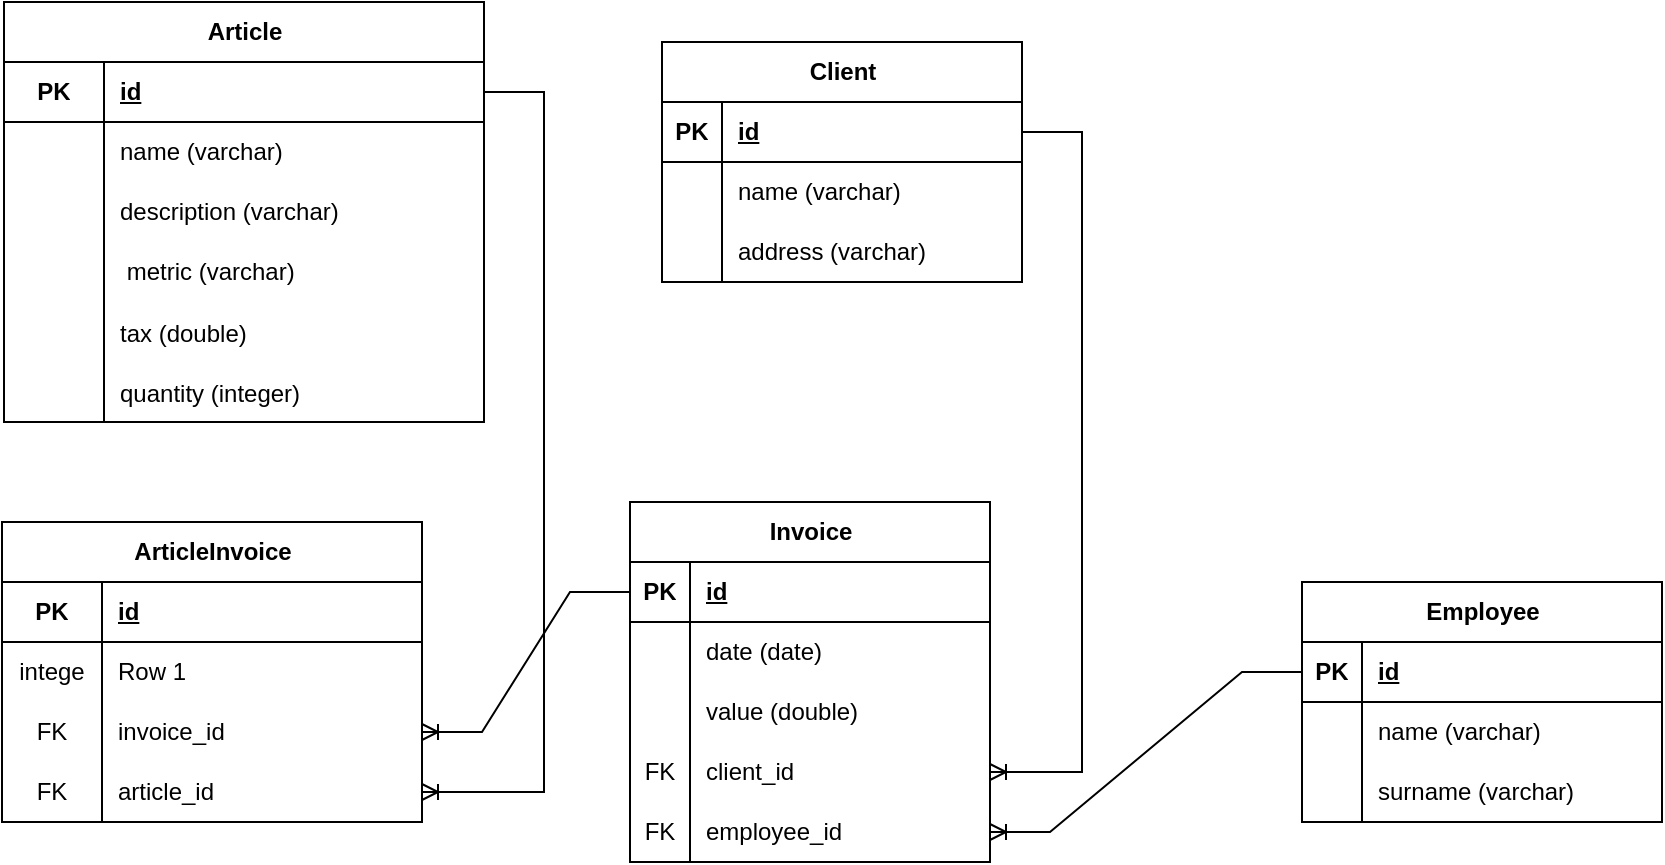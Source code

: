 <mxfile version="22.1.0" type="github">
  <diagram name="Page-1" id="VqXEa4rQDozrWuivW58N">
    <mxGraphModel dx="954" dy="552" grid="1" gridSize="10" guides="1" tooltips="1" connect="1" arrows="1" fold="1" page="1" pageScale="1" pageWidth="827" pageHeight="1169" math="0" shadow="0">
      <root>
        <mxCell id="0" />
        <mxCell id="1" parent="0" />
        <mxCell id="4bsdlgdUJcr8rvnvnwsi-15" value="Article" style="shape=table;startSize=30;container=1;collapsible=1;childLayout=tableLayout;fixedRows=1;rowLines=0;fontStyle=1;align=center;resizeLast=1;html=1;" vertex="1" parent="1">
          <mxGeometry x="11" y="100" width="240" height="210" as="geometry" />
        </mxCell>
        <mxCell id="4bsdlgdUJcr8rvnvnwsi-16" value="" style="shape=tableRow;horizontal=0;startSize=0;swimlaneHead=0;swimlaneBody=0;fillColor=none;collapsible=0;dropTarget=0;points=[[0,0.5],[1,0.5]];portConstraint=eastwest;top=0;left=0;right=0;bottom=1;" vertex="1" parent="4bsdlgdUJcr8rvnvnwsi-15">
          <mxGeometry y="30" width="240" height="30" as="geometry" />
        </mxCell>
        <mxCell id="4bsdlgdUJcr8rvnvnwsi-17" value="PK" style="shape=partialRectangle;connectable=0;fillColor=none;top=0;left=0;bottom=0;right=0;fontStyle=1;overflow=hidden;whiteSpace=wrap;html=1;" vertex="1" parent="4bsdlgdUJcr8rvnvnwsi-16">
          <mxGeometry width="50" height="30" as="geometry">
            <mxRectangle width="50" height="30" as="alternateBounds" />
          </mxGeometry>
        </mxCell>
        <mxCell id="4bsdlgdUJcr8rvnvnwsi-18" value="id" style="shape=partialRectangle;connectable=0;fillColor=none;top=0;left=0;bottom=0;right=0;align=left;spacingLeft=6;fontStyle=5;overflow=hidden;whiteSpace=wrap;html=1;" vertex="1" parent="4bsdlgdUJcr8rvnvnwsi-16">
          <mxGeometry x="50" width="190" height="30" as="geometry">
            <mxRectangle width="190" height="30" as="alternateBounds" />
          </mxGeometry>
        </mxCell>
        <mxCell id="4bsdlgdUJcr8rvnvnwsi-19" value="" style="shape=tableRow;horizontal=0;startSize=0;swimlaneHead=0;swimlaneBody=0;fillColor=none;collapsible=0;dropTarget=0;points=[[0,0.5],[1,0.5]];portConstraint=eastwest;top=0;left=0;right=0;bottom=0;" vertex="1" parent="4bsdlgdUJcr8rvnvnwsi-15">
          <mxGeometry y="60" width="240" height="30" as="geometry" />
        </mxCell>
        <mxCell id="4bsdlgdUJcr8rvnvnwsi-20" value="" style="shape=partialRectangle;connectable=0;fillColor=none;top=0;left=0;bottom=0;right=0;editable=1;overflow=hidden;whiteSpace=wrap;html=1;" vertex="1" parent="4bsdlgdUJcr8rvnvnwsi-19">
          <mxGeometry width="50" height="30" as="geometry">
            <mxRectangle width="50" height="30" as="alternateBounds" />
          </mxGeometry>
        </mxCell>
        <mxCell id="4bsdlgdUJcr8rvnvnwsi-21" value="name (varchar)" style="shape=partialRectangle;connectable=0;fillColor=none;top=0;left=0;bottom=0;right=0;align=left;spacingLeft=6;overflow=hidden;whiteSpace=wrap;html=1;" vertex="1" parent="4bsdlgdUJcr8rvnvnwsi-19">
          <mxGeometry x="50" width="190" height="30" as="geometry">
            <mxRectangle width="190" height="30" as="alternateBounds" />
          </mxGeometry>
        </mxCell>
        <mxCell id="4bsdlgdUJcr8rvnvnwsi-22" value="" style="shape=tableRow;horizontal=0;startSize=0;swimlaneHead=0;swimlaneBody=0;fillColor=none;collapsible=0;dropTarget=0;points=[[0,0.5],[1,0.5]];portConstraint=eastwest;top=0;left=0;right=0;bottom=0;" vertex="1" parent="4bsdlgdUJcr8rvnvnwsi-15">
          <mxGeometry y="90" width="240" height="30" as="geometry" />
        </mxCell>
        <mxCell id="4bsdlgdUJcr8rvnvnwsi-23" value="" style="shape=partialRectangle;connectable=0;fillColor=none;top=0;left=0;bottom=0;right=0;editable=1;overflow=hidden;whiteSpace=wrap;html=1;" vertex="1" parent="4bsdlgdUJcr8rvnvnwsi-22">
          <mxGeometry width="50" height="30" as="geometry">
            <mxRectangle width="50" height="30" as="alternateBounds" />
          </mxGeometry>
        </mxCell>
        <mxCell id="4bsdlgdUJcr8rvnvnwsi-24" value="description (varchar)" style="shape=partialRectangle;connectable=0;fillColor=none;top=0;left=0;bottom=0;right=0;align=left;spacingLeft=6;overflow=hidden;whiteSpace=wrap;html=1;" vertex="1" parent="4bsdlgdUJcr8rvnvnwsi-22">
          <mxGeometry x="50" width="190" height="30" as="geometry">
            <mxRectangle width="190" height="30" as="alternateBounds" />
          </mxGeometry>
        </mxCell>
        <mxCell id="4bsdlgdUJcr8rvnvnwsi-25" value="" style="shape=tableRow;horizontal=0;startSize=0;swimlaneHead=0;swimlaneBody=0;fillColor=none;collapsible=0;dropTarget=0;points=[[0,0.5],[1,0.5]];portConstraint=eastwest;top=0;left=0;right=0;bottom=0;" vertex="1" parent="4bsdlgdUJcr8rvnvnwsi-15">
          <mxGeometry y="120" width="240" height="30" as="geometry" />
        </mxCell>
        <mxCell id="4bsdlgdUJcr8rvnvnwsi-26" value="" style="shape=partialRectangle;connectable=0;fillColor=none;top=0;left=0;bottom=0;right=0;editable=1;overflow=hidden;whiteSpace=wrap;html=1;" vertex="1" parent="4bsdlgdUJcr8rvnvnwsi-25">
          <mxGeometry width="50" height="30" as="geometry">
            <mxRectangle width="50" height="30" as="alternateBounds" />
          </mxGeometry>
        </mxCell>
        <mxCell id="4bsdlgdUJcr8rvnvnwsi-27" value="&amp;nbsp;metric (varchar)" style="shape=partialRectangle;connectable=0;fillColor=none;top=0;left=0;bottom=0;right=0;align=left;spacingLeft=6;overflow=hidden;whiteSpace=wrap;html=1;" vertex="1" parent="4bsdlgdUJcr8rvnvnwsi-25">
          <mxGeometry x="50" width="190" height="30" as="geometry">
            <mxRectangle width="190" height="30" as="alternateBounds" />
          </mxGeometry>
        </mxCell>
        <mxCell id="4bsdlgdUJcr8rvnvnwsi-76" value="" style="shape=tableRow;horizontal=0;startSize=0;swimlaneHead=0;swimlaneBody=0;fillColor=none;collapsible=0;dropTarget=0;points=[[0,0.5],[1,0.5]];portConstraint=eastwest;top=0;left=0;right=0;bottom=0;" vertex="1" parent="4bsdlgdUJcr8rvnvnwsi-15">
          <mxGeometry y="150" width="240" height="30" as="geometry" />
        </mxCell>
        <mxCell id="4bsdlgdUJcr8rvnvnwsi-77" value="" style="shape=partialRectangle;connectable=0;fillColor=none;top=0;left=0;bottom=0;right=0;editable=1;overflow=hidden;" vertex="1" parent="4bsdlgdUJcr8rvnvnwsi-76">
          <mxGeometry width="50" height="30" as="geometry">
            <mxRectangle width="50" height="30" as="alternateBounds" />
          </mxGeometry>
        </mxCell>
        <mxCell id="4bsdlgdUJcr8rvnvnwsi-78" value="tax (double)" style="shape=partialRectangle;connectable=0;fillColor=none;top=0;left=0;bottom=0;right=0;align=left;spacingLeft=6;overflow=hidden;" vertex="1" parent="4bsdlgdUJcr8rvnvnwsi-76">
          <mxGeometry x="50" width="190" height="30" as="geometry">
            <mxRectangle width="190" height="30" as="alternateBounds" />
          </mxGeometry>
        </mxCell>
        <mxCell id="4bsdlgdUJcr8rvnvnwsi-80" value="" style="shape=tableRow;horizontal=0;startSize=0;swimlaneHead=0;swimlaneBody=0;fillColor=none;collapsible=0;dropTarget=0;points=[[0,0.5],[1,0.5]];portConstraint=eastwest;top=0;left=0;right=0;bottom=0;" vertex="1" parent="4bsdlgdUJcr8rvnvnwsi-15">
          <mxGeometry y="180" width="240" height="30" as="geometry" />
        </mxCell>
        <mxCell id="4bsdlgdUJcr8rvnvnwsi-81" value="" style="shape=partialRectangle;connectable=0;fillColor=none;top=0;left=0;bottom=0;right=0;editable=1;overflow=hidden;" vertex="1" parent="4bsdlgdUJcr8rvnvnwsi-80">
          <mxGeometry width="50" height="30" as="geometry">
            <mxRectangle width="50" height="30" as="alternateBounds" />
          </mxGeometry>
        </mxCell>
        <mxCell id="4bsdlgdUJcr8rvnvnwsi-82" value="quantity (integer)" style="shape=partialRectangle;connectable=0;fillColor=none;top=0;left=0;bottom=0;right=0;align=left;spacingLeft=6;overflow=hidden;" vertex="1" parent="4bsdlgdUJcr8rvnvnwsi-80">
          <mxGeometry x="50" width="190" height="30" as="geometry">
            <mxRectangle width="190" height="30" as="alternateBounds" />
          </mxGeometry>
        </mxCell>
        <mxCell id="4bsdlgdUJcr8rvnvnwsi-32" value="Invoice" style="shape=table;startSize=30;container=1;collapsible=1;childLayout=tableLayout;fixedRows=1;rowLines=0;fontStyle=1;align=center;resizeLast=1;html=1;" vertex="1" parent="1">
          <mxGeometry x="324" y="350" width="180" height="180" as="geometry" />
        </mxCell>
        <mxCell id="4bsdlgdUJcr8rvnvnwsi-33" value="" style="shape=tableRow;horizontal=0;startSize=0;swimlaneHead=0;swimlaneBody=0;fillColor=none;collapsible=0;dropTarget=0;points=[[0,0.5],[1,0.5]];portConstraint=eastwest;top=0;left=0;right=0;bottom=1;" vertex="1" parent="4bsdlgdUJcr8rvnvnwsi-32">
          <mxGeometry y="30" width="180" height="30" as="geometry" />
        </mxCell>
        <mxCell id="4bsdlgdUJcr8rvnvnwsi-34" value="PK" style="shape=partialRectangle;connectable=0;fillColor=none;top=0;left=0;bottom=0;right=0;fontStyle=1;overflow=hidden;whiteSpace=wrap;html=1;" vertex="1" parent="4bsdlgdUJcr8rvnvnwsi-33">
          <mxGeometry width="30" height="30" as="geometry">
            <mxRectangle width="30" height="30" as="alternateBounds" />
          </mxGeometry>
        </mxCell>
        <mxCell id="4bsdlgdUJcr8rvnvnwsi-35" value="id" style="shape=partialRectangle;connectable=0;fillColor=none;top=0;left=0;bottom=0;right=0;align=left;spacingLeft=6;fontStyle=5;overflow=hidden;whiteSpace=wrap;html=1;" vertex="1" parent="4bsdlgdUJcr8rvnvnwsi-33">
          <mxGeometry x="30" width="150" height="30" as="geometry">
            <mxRectangle width="150" height="30" as="alternateBounds" />
          </mxGeometry>
        </mxCell>
        <mxCell id="4bsdlgdUJcr8rvnvnwsi-36" value="" style="shape=tableRow;horizontal=0;startSize=0;swimlaneHead=0;swimlaneBody=0;fillColor=none;collapsible=0;dropTarget=0;points=[[0,0.5],[1,0.5]];portConstraint=eastwest;top=0;left=0;right=0;bottom=0;" vertex="1" parent="4bsdlgdUJcr8rvnvnwsi-32">
          <mxGeometry y="60" width="180" height="30" as="geometry" />
        </mxCell>
        <mxCell id="4bsdlgdUJcr8rvnvnwsi-37" value="" style="shape=partialRectangle;connectable=0;fillColor=none;top=0;left=0;bottom=0;right=0;editable=1;overflow=hidden;whiteSpace=wrap;html=1;" vertex="1" parent="4bsdlgdUJcr8rvnvnwsi-36">
          <mxGeometry width="30" height="30" as="geometry">
            <mxRectangle width="30" height="30" as="alternateBounds" />
          </mxGeometry>
        </mxCell>
        <mxCell id="4bsdlgdUJcr8rvnvnwsi-38" value="date (date)" style="shape=partialRectangle;connectable=0;fillColor=none;top=0;left=0;bottom=0;right=0;align=left;spacingLeft=6;overflow=hidden;whiteSpace=wrap;html=1;" vertex="1" parent="4bsdlgdUJcr8rvnvnwsi-36">
          <mxGeometry x="30" width="150" height="30" as="geometry">
            <mxRectangle width="150" height="30" as="alternateBounds" />
          </mxGeometry>
        </mxCell>
        <mxCell id="4bsdlgdUJcr8rvnvnwsi-39" value="" style="shape=tableRow;horizontal=0;startSize=0;swimlaneHead=0;swimlaneBody=0;fillColor=none;collapsible=0;dropTarget=0;points=[[0,0.5],[1,0.5]];portConstraint=eastwest;top=0;left=0;right=0;bottom=0;" vertex="1" parent="4bsdlgdUJcr8rvnvnwsi-32">
          <mxGeometry y="90" width="180" height="30" as="geometry" />
        </mxCell>
        <mxCell id="4bsdlgdUJcr8rvnvnwsi-40" value="" style="shape=partialRectangle;connectable=0;fillColor=none;top=0;left=0;bottom=0;right=0;editable=1;overflow=hidden;whiteSpace=wrap;html=1;" vertex="1" parent="4bsdlgdUJcr8rvnvnwsi-39">
          <mxGeometry width="30" height="30" as="geometry">
            <mxRectangle width="30" height="30" as="alternateBounds" />
          </mxGeometry>
        </mxCell>
        <mxCell id="4bsdlgdUJcr8rvnvnwsi-41" value="value (double)" style="shape=partialRectangle;connectable=0;fillColor=none;top=0;left=0;bottom=0;right=0;align=left;spacingLeft=6;overflow=hidden;whiteSpace=wrap;html=1;" vertex="1" parent="4bsdlgdUJcr8rvnvnwsi-39">
          <mxGeometry x="30" width="150" height="30" as="geometry">
            <mxRectangle width="150" height="30" as="alternateBounds" />
          </mxGeometry>
        </mxCell>
        <mxCell id="4bsdlgdUJcr8rvnvnwsi-91" value="" style="shape=tableRow;horizontal=0;startSize=0;swimlaneHead=0;swimlaneBody=0;fillColor=none;collapsible=0;dropTarget=0;points=[[0,0.5],[1,0.5]];portConstraint=eastwest;top=0;left=0;right=0;bottom=0;" vertex="1" parent="4bsdlgdUJcr8rvnvnwsi-32">
          <mxGeometry y="120" width="180" height="30" as="geometry" />
        </mxCell>
        <mxCell id="4bsdlgdUJcr8rvnvnwsi-92" value="FK" style="shape=partialRectangle;connectable=0;fillColor=none;top=0;left=0;bottom=0;right=0;fontStyle=0;overflow=hidden;whiteSpace=wrap;html=1;" vertex="1" parent="4bsdlgdUJcr8rvnvnwsi-91">
          <mxGeometry width="30" height="30" as="geometry">
            <mxRectangle width="30" height="30" as="alternateBounds" />
          </mxGeometry>
        </mxCell>
        <mxCell id="4bsdlgdUJcr8rvnvnwsi-93" value="client_id" style="shape=partialRectangle;connectable=0;fillColor=none;top=0;left=0;bottom=0;right=0;align=left;spacingLeft=6;fontStyle=0;overflow=hidden;whiteSpace=wrap;html=1;" vertex="1" parent="4bsdlgdUJcr8rvnvnwsi-91">
          <mxGeometry x="30" width="150" height="30" as="geometry">
            <mxRectangle width="150" height="30" as="alternateBounds" />
          </mxGeometry>
        </mxCell>
        <mxCell id="4bsdlgdUJcr8rvnvnwsi-94" value="" style="shape=tableRow;horizontal=0;startSize=0;swimlaneHead=0;swimlaneBody=0;fillColor=none;collapsible=0;dropTarget=0;points=[[0,0.5],[1,0.5]];portConstraint=eastwest;top=0;left=0;right=0;bottom=0;" vertex="1" parent="4bsdlgdUJcr8rvnvnwsi-32">
          <mxGeometry y="150" width="180" height="30" as="geometry" />
        </mxCell>
        <mxCell id="4bsdlgdUJcr8rvnvnwsi-95" value="FK" style="shape=partialRectangle;connectable=0;fillColor=none;top=0;left=0;bottom=0;right=0;fontStyle=0;overflow=hidden;whiteSpace=wrap;html=1;" vertex="1" parent="4bsdlgdUJcr8rvnvnwsi-94">
          <mxGeometry width="30" height="30" as="geometry">
            <mxRectangle width="30" height="30" as="alternateBounds" />
          </mxGeometry>
        </mxCell>
        <mxCell id="4bsdlgdUJcr8rvnvnwsi-96" value="employee_id" style="shape=partialRectangle;connectable=0;fillColor=none;top=0;left=0;bottom=0;right=0;align=left;spacingLeft=6;fontStyle=0;overflow=hidden;whiteSpace=wrap;html=1;" vertex="1" parent="4bsdlgdUJcr8rvnvnwsi-94">
          <mxGeometry x="30" width="150" height="30" as="geometry">
            <mxRectangle width="150" height="30" as="alternateBounds" />
          </mxGeometry>
        </mxCell>
        <mxCell id="4bsdlgdUJcr8rvnvnwsi-45" value="Client" style="shape=table;startSize=30;container=1;collapsible=1;childLayout=tableLayout;fixedRows=1;rowLines=0;fontStyle=1;align=center;resizeLast=1;html=1;" vertex="1" parent="1">
          <mxGeometry x="340" y="120" width="180" height="120" as="geometry" />
        </mxCell>
        <mxCell id="4bsdlgdUJcr8rvnvnwsi-46" value="" style="shape=tableRow;horizontal=0;startSize=0;swimlaneHead=0;swimlaneBody=0;fillColor=none;collapsible=0;dropTarget=0;points=[[0,0.5],[1,0.5]];portConstraint=eastwest;top=0;left=0;right=0;bottom=1;" vertex="1" parent="4bsdlgdUJcr8rvnvnwsi-45">
          <mxGeometry y="30" width="180" height="30" as="geometry" />
        </mxCell>
        <mxCell id="4bsdlgdUJcr8rvnvnwsi-47" value="PK" style="shape=partialRectangle;connectable=0;fillColor=none;top=0;left=0;bottom=0;right=0;fontStyle=1;overflow=hidden;whiteSpace=wrap;html=1;" vertex="1" parent="4bsdlgdUJcr8rvnvnwsi-46">
          <mxGeometry width="30" height="30" as="geometry">
            <mxRectangle width="30" height="30" as="alternateBounds" />
          </mxGeometry>
        </mxCell>
        <mxCell id="4bsdlgdUJcr8rvnvnwsi-48" value="id" style="shape=partialRectangle;connectable=0;fillColor=none;top=0;left=0;bottom=0;right=0;align=left;spacingLeft=6;fontStyle=5;overflow=hidden;whiteSpace=wrap;html=1;" vertex="1" parent="4bsdlgdUJcr8rvnvnwsi-46">
          <mxGeometry x="30" width="150" height="30" as="geometry">
            <mxRectangle width="150" height="30" as="alternateBounds" />
          </mxGeometry>
        </mxCell>
        <mxCell id="4bsdlgdUJcr8rvnvnwsi-49" value="" style="shape=tableRow;horizontal=0;startSize=0;swimlaneHead=0;swimlaneBody=0;fillColor=none;collapsible=0;dropTarget=0;points=[[0,0.5],[1,0.5]];portConstraint=eastwest;top=0;left=0;right=0;bottom=0;" vertex="1" parent="4bsdlgdUJcr8rvnvnwsi-45">
          <mxGeometry y="60" width="180" height="30" as="geometry" />
        </mxCell>
        <mxCell id="4bsdlgdUJcr8rvnvnwsi-50" value="" style="shape=partialRectangle;connectable=0;fillColor=none;top=0;left=0;bottom=0;right=0;editable=1;overflow=hidden;whiteSpace=wrap;html=1;" vertex="1" parent="4bsdlgdUJcr8rvnvnwsi-49">
          <mxGeometry width="30" height="30" as="geometry">
            <mxRectangle width="30" height="30" as="alternateBounds" />
          </mxGeometry>
        </mxCell>
        <mxCell id="4bsdlgdUJcr8rvnvnwsi-51" value="name (varchar)" style="shape=partialRectangle;connectable=0;fillColor=none;top=0;left=0;bottom=0;right=0;align=left;spacingLeft=6;overflow=hidden;whiteSpace=wrap;html=1;" vertex="1" parent="4bsdlgdUJcr8rvnvnwsi-49">
          <mxGeometry x="30" width="150" height="30" as="geometry">
            <mxRectangle width="150" height="30" as="alternateBounds" />
          </mxGeometry>
        </mxCell>
        <mxCell id="4bsdlgdUJcr8rvnvnwsi-52" value="" style="shape=tableRow;horizontal=0;startSize=0;swimlaneHead=0;swimlaneBody=0;fillColor=none;collapsible=0;dropTarget=0;points=[[0,0.5],[1,0.5]];portConstraint=eastwest;top=0;left=0;right=0;bottom=0;" vertex="1" parent="4bsdlgdUJcr8rvnvnwsi-45">
          <mxGeometry y="90" width="180" height="30" as="geometry" />
        </mxCell>
        <mxCell id="4bsdlgdUJcr8rvnvnwsi-53" value="" style="shape=partialRectangle;connectable=0;fillColor=none;top=0;left=0;bottom=0;right=0;editable=1;overflow=hidden;whiteSpace=wrap;html=1;" vertex="1" parent="4bsdlgdUJcr8rvnvnwsi-52">
          <mxGeometry width="30" height="30" as="geometry">
            <mxRectangle width="30" height="30" as="alternateBounds" />
          </mxGeometry>
        </mxCell>
        <mxCell id="4bsdlgdUJcr8rvnvnwsi-54" value="address (varchar)" style="shape=partialRectangle;connectable=0;fillColor=none;top=0;left=0;bottom=0;right=0;align=left;spacingLeft=6;overflow=hidden;whiteSpace=wrap;html=1;" vertex="1" parent="4bsdlgdUJcr8rvnvnwsi-52">
          <mxGeometry x="30" width="150" height="30" as="geometry">
            <mxRectangle width="150" height="30" as="alternateBounds" />
          </mxGeometry>
        </mxCell>
        <mxCell id="4bsdlgdUJcr8rvnvnwsi-58" value="ArticleInvoice" style="shape=table;startSize=30;container=1;collapsible=1;childLayout=tableLayout;fixedRows=1;rowLines=0;fontStyle=1;align=center;resizeLast=1;html=1;" vertex="1" parent="1">
          <mxGeometry x="10" y="360" width="210" height="150" as="geometry" />
        </mxCell>
        <mxCell id="4bsdlgdUJcr8rvnvnwsi-59" value="" style="shape=tableRow;horizontal=0;startSize=0;swimlaneHead=0;swimlaneBody=0;fillColor=none;collapsible=0;dropTarget=0;points=[[0,0.5],[1,0.5]];portConstraint=eastwest;top=0;left=0;right=0;bottom=1;" vertex="1" parent="4bsdlgdUJcr8rvnvnwsi-58">
          <mxGeometry y="30" width="210" height="30" as="geometry" />
        </mxCell>
        <mxCell id="4bsdlgdUJcr8rvnvnwsi-60" value="PK" style="shape=partialRectangle;connectable=0;fillColor=none;top=0;left=0;bottom=0;right=0;fontStyle=1;overflow=hidden;whiteSpace=wrap;html=1;" vertex="1" parent="4bsdlgdUJcr8rvnvnwsi-59">
          <mxGeometry width="50" height="30" as="geometry">
            <mxRectangle width="50" height="30" as="alternateBounds" />
          </mxGeometry>
        </mxCell>
        <mxCell id="4bsdlgdUJcr8rvnvnwsi-61" value="id" style="shape=partialRectangle;connectable=0;fillColor=none;top=0;left=0;bottom=0;right=0;align=left;spacingLeft=6;fontStyle=5;overflow=hidden;whiteSpace=wrap;html=1;" vertex="1" parent="4bsdlgdUJcr8rvnvnwsi-59">
          <mxGeometry x="50" width="160" height="30" as="geometry">
            <mxRectangle width="160" height="30" as="alternateBounds" />
          </mxGeometry>
        </mxCell>
        <mxCell id="4bsdlgdUJcr8rvnvnwsi-62" value="" style="shape=tableRow;horizontal=0;startSize=0;swimlaneHead=0;swimlaneBody=0;fillColor=none;collapsible=0;dropTarget=0;points=[[0,0.5],[1,0.5]];portConstraint=eastwest;top=0;left=0;right=0;bottom=0;" vertex="1" parent="4bsdlgdUJcr8rvnvnwsi-58">
          <mxGeometry y="60" width="210" height="30" as="geometry" />
        </mxCell>
        <mxCell id="4bsdlgdUJcr8rvnvnwsi-63" value="intege" style="shape=partialRectangle;connectable=0;fillColor=none;top=0;left=0;bottom=0;right=0;editable=1;overflow=hidden;whiteSpace=wrap;html=1;" vertex="1" parent="4bsdlgdUJcr8rvnvnwsi-62">
          <mxGeometry width="50" height="30" as="geometry">
            <mxRectangle width="50" height="30" as="alternateBounds" />
          </mxGeometry>
        </mxCell>
        <mxCell id="4bsdlgdUJcr8rvnvnwsi-64" value="Row 1" style="shape=partialRectangle;connectable=0;fillColor=none;top=0;left=0;bottom=0;right=0;align=left;spacingLeft=6;overflow=hidden;whiteSpace=wrap;html=1;" vertex="1" parent="4bsdlgdUJcr8rvnvnwsi-62">
          <mxGeometry x="50" width="160" height="30" as="geometry">
            <mxRectangle width="160" height="30" as="alternateBounds" />
          </mxGeometry>
        </mxCell>
        <mxCell id="4bsdlgdUJcr8rvnvnwsi-84" value="" style="shape=tableRow;horizontal=0;startSize=0;swimlaneHead=0;swimlaneBody=0;fillColor=none;collapsible=0;dropTarget=0;points=[[0,0.5],[1,0.5]];portConstraint=eastwest;top=0;left=0;right=0;bottom=0;" vertex="1" parent="4bsdlgdUJcr8rvnvnwsi-58">
          <mxGeometry y="90" width="210" height="30" as="geometry" />
        </mxCell>
        <mxCell id="4bsdlgdUJcr8rvnvnwsi-85" value="FK" style="shape=partialRectangle;connectable=0;fillColor=none;top=0;left=0;bottom=0;right=0;fontStyle=0;overflow=hidden;whiteSpace=wrap;html=1;" vertex="1" parent="4bsdlgdUJcr8rvnvnwsi-84">
          <mxGeometry width="50" height="30" as="geometry">
            <mxRectangle width="50" height="30" as="alternateBounds" />
          </mxGeometry>
        </mxCell>
        <mxCell id="4bsdlgdUJcr8rvnvnwsi-86" value="invoice_id" style="shape=partialRectangle;connectable=0;fillColor=none;top=0;left=0;bottom=0;right=0;align=left;spacingLeft=6;fontStyle=0;overflow=hidden;whiteSpace=wrap;html=1;" vertex="1" parent="4bsdlgdUJcr8rvnvnwsi-84">
          <mxGeometry x="50" width="160" height="30" as="geometry">
            <mxRectangle width="160" height="30" as="alternateBounds" />
          </mxGeometry>
        </mxCell>
        <mxCell id="4bsdlgdUJcr8rvnvnwsi-72" value="" style="shape=tableRow;horizontal=0;startSize=0;swimlaneHead=0;swimlaneBody=0;fillColor=none;collapsible=0;dropTarget=0;points=[[0,0.5],[1,0.5]];portConstraint=eastwest;top=0;left=0;right=0;bottom=0;" vertex="1" parent="4bsdlgdUJcr8rvnvnwsi-58">
          <mxGeometry y="120" width="210" height="30" as="geometry" />
        </mxCell>
        <mxCell id="4bsdlgdUJcr8rvnvnwsi-73" value="FK" style="shape=partialRectangle;connectable=0;fillColor=none;top=0;left=0;bottom=0;right=0;fontStyle=0;overflow=hidden;whiteSpace=wrap;html=1;" vertex="1" parent="4bsdlgdUJcr8rvnvnwsi-72">
          <mxGeometry width="50" height="30" as="geometry">
            <mxRectangle width="50" height="30" as="alternateBounds" />
          </mxGeometry>
        </mxCell>
        <mxCell id="4bsdlgdUJcr8rvnvnwsi-74" value="article_id" style="shape=partialRectangle;connectable=0;fillColor=none;top=0;left=0;bottom=0;right=0;align=left;spacingLeft=6;fontStyle=0;overflow=hidden;whiteSpace=wrap;html=1;" vertex="1" parent="4bsdlgdUJcr8rvnvnwsi-72">
          <mxGeometry x="50" width="160" height="30" as="geometry">
            <mxRectangle width="160" height="30" as="alternateBounds" />
          </mxGeometry>
        </mxCell>
        <mxCell id="4bsdlgdUJcr8rvnvnwsi-89" value="" style="edgeStyle=entityRelationEdgeStyle;fontSize=12;html=1;endArrow=ERoneToMany;rounded=0;" edge="1" parent="1" source="4bsdlgdUJcr8rvnvnwsi-33" target="4bsdlgdUJcr8rvnvnwsi-84">
          <mxGeometry width="100" height="100" relative="1" as="geometry">
            <mxPoint x="360" y="400" as="sourcePoint" />
            <mxPoint x="460" y="300" as="targetPoint" />
          </mxGeometry>
        </mxCell>
        <mxCell id="4bsdlgdUJcr8rvnvnwsi-90" value="" style="edgeStyle=entityRelationEdgeStyle;fontSize=12;html=1;endArrow=ERoneToMany;rounded=0;" edge="1" parent="1" source="4bsdlgdUJcr8rvnvnwsi-16" target="4bsdlgdUJcr8rvnvnwsi-72">
          <mxGeometry width="100" height="100" relative="1" as="geometry">
            <mxPoint x="260" y="180" as="sourcePoint" />
            <mxPoint x="460" y="300" as="targetPoint" />
          </mxGeometry>
        </mxCell>
        <mxCell id="4bsdlgdUJcr8rvnvnwsi-97" value="" style="edgeStyle=entityRelationEdgeStyle;fontSize=12;html=1;endArrow=ERoneToMany;rounded=0;" edge="1" parent="1" source="4bsdlgdUJcr8rvnvnwsi-46" target="4bsdlgdUJcr8rvnvnwsi-91">
          <mxGeometry width="100" height="100" relative="1" as="geometry">
            <mxPoint x="530" y="380" as="sourcePoint" />
            <mxPoint x="630" y="280" as="targetPoint" />
          </mxGeometry>
        </mxCell>
        <mxCell id="4bsdlgdUJcr8rvnvnwsi-101" value="Employee" style="shape=table;startSize=30;container=1;collapsible=1;childLayout=tableLayout;fixedRows=1;rowLines=0;fontStyle=1;align=center;resizeLast=1;html=1;" vertex="1" parent="1">
          <mxGeometry x="660" y="390" width="180" height="120" as="geometry" />
        </mxCell>
        <mxCell id="4bsdlgdUJcr8rvnvnwsi-102" value="" style="shape=tableRow;horizontal=0;startSize=0;swimlaneHead=0;swimlaneBody=0;fillColor=none;collapsible=0;dropTarget=0;points=[[0,0.5],[1,0.5]];portConstraint=eastwest;top=0;left=0;right=0;bottom=1;" vertex="1" parent="4bsdlgdUJcr8rvnvnwsi-101">
          <mxGeometry y="30" width="180" height="30" as="geometry" />
        </mxCell>
        <mxCell id="4bsdlgdUJcr8rvnvnwsi-103" value="PK" style="shape=partialRectangle;connectable=0;fillColor=none;top=0;left=0;bottom=0;right=0;fontStyle=1;overflow=hidden;whiteSpace=wrap;html=1;" vertex="1" parent="4bsdlgdUJcr8rvnvnwsi-102">
          <mxGeometry width="30" height="30" as="geometry">
            <mxRectangle width="30" height="30" as="alternateBounds" />
          </mxGeometry>
        </mxCell>
        <mxCell id="4bsdlgdUJcr8rvnvnwsi-104" value="id" style="shape=partialRectangle;connectable=0;fillColor=none;top=0;left=0;bottom=0;right=0;align=left;spacingLeft=6;fontStyle=5;overflow=hidden;whiteSpace=wrap;html=1;" vertex="1" parent="4bsdlgdUJcr8rvnvnwsi-102">
          <mxGeometry x="30" width="150" height="30" as="geometry">
            <mxRectangle width="150" height="30" as="alternateBounds" />
          </mxGeometry>
        </mxCell>
        <mxCell id="4bsdlgdUJcr8rvnvnwsi-105" value="" style="shape=tableRow;horizontal=0;startSize=0;swimlaneHead=0;swimlaneBody=0;fillColor=none;collapsible=0;dropTarget=0;points=[[0,0.5],[1,0.5]];portConstraint=eastwest;top=0;left=0;right=0;bottom=0;" vertex="1" parent="4bsdlgdUJcr8rvnvnwsi-101">
          <mxGeometry y="60" width="180" height="30" as="geometry" />
        </mxCell>
        <mxCell id="4bsdlgdUJcr8rvnvnwsi-106" value="" style="shape=partialRectangle;connectable=0;fillColor=none;top=0;left=0;bottom=0;right=0;editable=1;overflow=hidden;whiteSpace=wrap;html=1;" vertex="1" parent="4bsdlgdUJcr8rvnvnwsi-105">
          <mxGeometry width="30" height="30" as="geometry">
            <mxRectangle width="30" height="30" as="alternateBounds" />
          </mxGeometry>
        </mxCell>
        <mxCell id="4bsdlgdUJcr8rvnvnwsi-107" value="name (varchar)" style="shape=partialRectangle;connectable=0;fillColor=none;top=0;left=0;bottom=0;right=0;align=left;spacingLeft=6;overflow=hidden;whiteSpace=wrap;html=1;" vertex="1" parent="4bsdlgdUJcr8rvnvnwsi-105">
          <mxGeometry x="30" width="150" height="30" as="geometry">
            <mxRectangle width="150" height="30" as="alternateBounds" />
          </mxGeometry>
        </mxCell>
        <mxCell id="4bsdlgdUJcr8rvnvnwsi-108" value="" style="shape=tableRow;horizontal=0;startSize=0;swimlaneHead=0;swimlaneBody=0;fillColor=none;collapsible=0;dropTarget=0;points=[[0,0.5],[1,0.5]];portConstraint=eastwest;top=0;left=0;right=0;bottom=0;" vertex="1" parent="4bsdlgdUJcr8rvnvnwsi-101">
          <mxGeometry y="90" width="180" height="30" as="geometry" />
        </mxCell>
        <mxCell id="4bsdlgdUJcr8rvnvnwsi-109" value="" style="shape=partialRectangle;connectable=0;fillColor=none;top=0;left=0;bottom=0;right=0;editable=1;overflow=hidden;whiteSpace=wrap;html=1;" vertex="1" parent="4bsdlgdUJcr8rvnvnwsi-108">
          <mxGeometry width="30" height="30" as="geometry">
            <mxRectangle width="30" height="30" as="alternateBounds" />
          </mxGeometry>
        </mxCell>
        <mxCell id="4bsdlgdUJcr8rvnvnwsi-110" value="surname (varchar)" style="shape=partialRectangle;connectable=0;fillColor=none;top=0;left=0;bottom=0;right=0;align=left;spacingLeft=6;overflow=hidden;whiteSpace=wrap;html=1;" vertex="1" parent="4bsdlgdUJcr8rvnvnwsi-108">
          <mxGeometry x="30" width="150" height="30" as="geometry">
            <mxRectangle width="150" height="30" as="alternateBounds" />
          </mxGeometry>
        </mxCell>
        <mxCell id="4bsdlgdUJcr8rvnvnwsi-118" value="" style="edgeStyle=entityRelationEdgeStyle;fontSize=12;html=1;endArrow=ERoneToMany;rounded=0;" edge="1" parent="1" source="4bsdlgdUJcr8rvnvnwsi-102" target="4bsdlgdUJcr8rvnvnwsi-94">
          <mxGeometry width="100" height="100" relative="1" as="geometry">
            <mxPoint x="360" y="400" as="sourcePoint" />
            <mxPoint x="460" y="300" as="targetPoint" />
            <Array as="points">
              <mxPoint x="590" y="450" />
              <mxPoint x="600" y="510" />
              <mxPoint x="550" y="520" />
            </Array>
          </mxGeometry>
        </mxCell>
      </root>
    </mxGraphModel>
  </diagram>
</mxfile>
